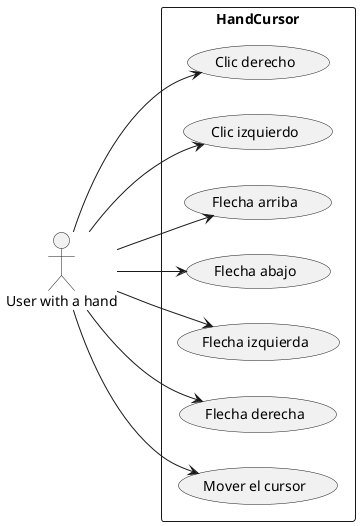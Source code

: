 @startuml
left to right direction
actor "User with a hand" as fc
rectangle HandCursor {
  usecase "Clic derecho" as UC1
  usecase "Clic izquierdo" as UC2
  usecase "Flecha arriba" as UC3
usecase "Flecha abajo" as UC4
usecase "Flecha izquierda" as UC5
usecase "Flecha derecha" as UC6
usecase "Mover el cursor" as UC7
}
fc --> UC1
fc --> UC2
fc --> UC3
fc --> UC4
fc --> UC5
fc --> UC6
fc --> UC7
@enduml
